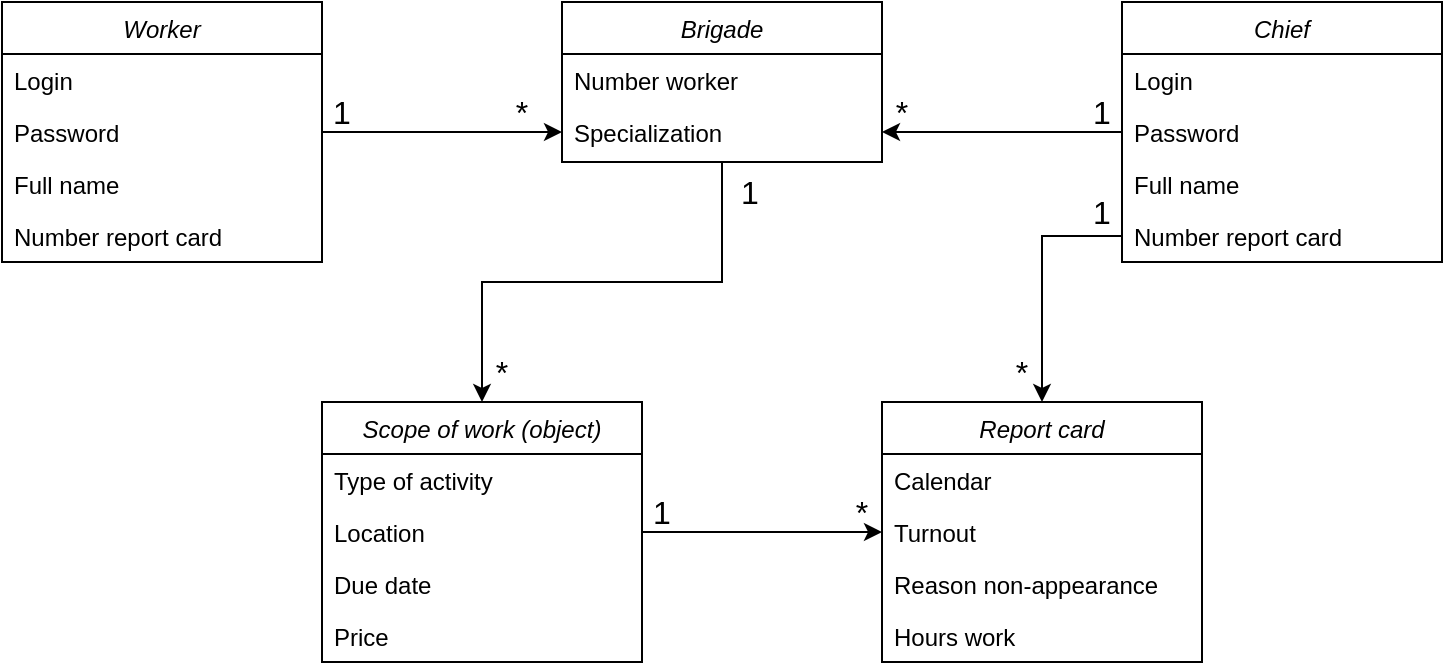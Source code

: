 <mxfile version="16.1.0" type="github">
  <diagram id="C5RBs43oDa-KdzZeNtuy" name="Page-1">
    <mxGraphModel dx="1065" dy="473" grid="1" gridSize="10" guides="1" tooltips="1" connect="1" arrows="1" fold="1" page="1" pageScale="1" pageWidth="827" pageHeight="1169" math="0" shadow="0">
      <root>
        <mxCell id="WIyWlLk6GJQsqaUBKTNV-0" />
        <mxCell id="WIyWlLk6GJQsqaUBKTNV-1" parent="WIyWlLk6GJQsqaUBKTNV-0" />
        <mxCell id="zkfFHV4jXpPFQw0GAbJ--0" value="Сhief" style="swimlane;fontStyle=2;align=center;verticalAlign=top;childLayout=stackLayout;horizontal=1;startSize=26;horizontalStack=0;resizeParent=1;resizeLast=0;collapsible=1;marginBottom=0;rounded=0;shadow=0;strokeWidth=1;" parent="WIyWlLk6GJQsqaUBKTNV-1" vertex="1">
          <mxGeometry x="600" y="40" width="160" height="130" as="geometry">
            <mxRectangle x="230" y="140" width="160" height="26" as="alternateBounds" />
          </mxGeometry>
        </mxCell>
        <mxCell id="WmMCSTiKhGLjxMHIel_o-6" value="Login" style="text;align=left;verticalAlign=top;spacingLeft=4;spacingRight=4;overflow=hidden;rotatable=0;points=[[0,0.5],[1,0.5]];portConstraint=eastwest;" parent="zkfFHV4jXpPFQw0GAbJ--0" vertex="1">
          <mxGeometry y="26" width="160" height="26" as="geometry" />
        </mxCell>
        <mxCell id="zkfFHV4jXpPFQw0GAbJ--3" value="Password" style="text;align=left;verticalAlign=top;spacingLeft=4;spacingRight=4;overflow=hidden;rotatable=0;points=[[0,0.5],[1,0.5]];portConstraint=eastwest;rounded=0;shadow=0;html=0;" parent="zkfFHV4jXpPFQw0GAbJ--0" vertex="1">
          <mxGeometry y="52" width="160" height="26" as="geometry" />
        </mxCell>
        <mxCell id="zkfFHV4jXpPFQw0GAbJ--1" value="Full name" style="text;align=left;verticalAlign=top;spacingLeft=4;spacingRight=4;overflow=hidden;rotatable=0;points=[[0,0.5],[1,0.5]];portConstraint=eastwest;" parent="zkfFHV4jXpPFQw0GAbJ--0" vertex="1">
          <mxGeometry y="78" width="160" height="26" as="geometry" />
        </mxCell>
        <mxCell id="WmMCSTiKhGLjxMHIel_o-15" value="Number report card" style="text;align=left;verticalAlign=top;spacingLeft=4;spacingRight=4;overflow=hidden;rotatable=0;points=[[0,0.5],[1,0.5]];portConstraint=eastwest;" parent="zkfFHV4jXpPFQw0GAbJ--0" vertex="1">
          <mxGeometry y="104" width="160" height="26" as="geometry" />
        </mxCell>
        <mxCell id="WmMCSTiKhGLjxMHIel_o-9" value="Report card" style="swimlane;fontStyle=2;align=center;verticalAlign=top;childLayout=stackLayout;horizontal=1;startSize=26;horizontalStack=0;resizeParent=1;resizeLast=0;collapsible=1;marginBottom=0;rounded=0;shadow=0;strokeWidth=1;" parent="WIyWlLk6GJQsqaUBKTNV-1" vertex="1">
          <mxGeometry x="480" y="240" width="160" height="130" as="geometry">
            <mxRectangle x="230" y="140" width="160" height="26" as="alternateBounds" />
          </mxGeometry>
        </mxCell>
        <mxCell id="WmMCSTiKhGLjxMHIel_o-22" value="Calendar" style="text;align=left;verticalAlign=top;spacingLeft=4;spacingRight=4;overflow=hidden;rotatable=0;points=[[0,0.5],[1,0.5]];portConstraint=eastwest;" parent="WmMCSTiKhGLjxMHIel_o-9" vertex="1">
          <mxGeometry y="26" width="160" height="26" as="geometry" />
        </mxCell>
        <mxCell id="WmMCSTiKhGLjxMHIel_o-24" value="Turnout" style="text;align=left;verticalAlign=top;spacingLeft=4;spacingRight=4;overflow=hidden;rotatable=0;points=[[0,0.5],[1,0.5]];portConstraint=eastwest;" parent="WmMCSTiKhGLjxMHIel_o-9" vertex="1">
          <mxGeometry y="52" width="160" height="26" as="geometry" />
        </mxCell>
        <mxCell id="WmMCSTiKhGLjxMHIel_o-25" value="Reason non-appearance" style="text;align=left;verticalAlign=top;spacingLeft=4;spacingRight=4;overflow=hidden;rotatable=0;points=[[0,0.5],[1,0.5]];portConstraint=eastwest;" parent="WmMCSTiKhGLjxMHIel_o-9" vertex="1">
          <mxGeometry y="78" width="160" height="26" as="geometry" />
        </mxCell>
        <mxCell id="WmMCSTiKhGLjxMHIel_o-13" value="Hours work" style="text;align=left;verticalAlign=top;spacingLeft=4;spacingRight=4;overflow=hidden;rotatable=0;points=[[0,0.5],[1,0.5]];portConstraint=eastwest;" parent="WmMCSTiKhGLjxMHIel_o-9" vertex="1">
          <mxGeometry y="104" width="160" height="26" as="geometry" />
        </mxCell>
        <mxCell id="WmMCSTiKhGLjxMHIel_o-16" value="Worker" style="swimlane;fontStyle=2;align=center;verticalAlign=top;childLayout=stackLayout;horizontal=1;startSize=26;horizontalStack=0;resizeParent=1;resizeLast=0;collapsible=1;marginBottom=0;rounded=0;shadow=0;strokeWidth=1;" parent="WIyWlLk6GJQsqaUBKTNV-1" vertex="1">
          <mxGeometry x="40" y="40" width="160" height="130" as="geometry">
            <mxRectangle x="230" y="140" width="160" height="26" as="alternateBounds" />
          </mxGeometry>
        </mxCell>
        <mxCell id="WmMCSTiKhGLjxMHIel_o-17" value="Login" style="text;align=left;verticalAlign=top;spacingLeft=4;spacingRight=4;overflow=hidden;rotatable=0;points=[[0,0.5],[1,0.5]];portConstraint=eastwest;" parent="WmMCSTiKhGLjxMHIel_o-16" vertex="1">
          <mxGeometry y="26" width="160" height="26" as="geometry" />
        </mxCell>
        <mxCell id="WmMCSTiKhGLjxMHIel_o-18" value="Password" style="text;align=left;verticalAlign=top;spacingLeft=4;spacingRight=4;overflow=hidden;rotatable=0;points=[[0,0.5],[1,0.5]];portConstraint=eastwest;rounded=0;shadow=0;html=0;" parent="WmMCSTiKhGLjxMHIel_o-16" vertex="1">
          <mxGeometry y="52" width="160" height="26" as="geometry" />
        </mxCell>
        <mxCell id="WmMCSTiKhGLjxMHIel_o-19" value="Full name" style="text;align=left;verticalAlign=top;spacingLeft=4;spacingRight=4;overflow=hidden;rotatable=0;points=[[0,0.5],[1,0.5]];portConstraint=eastwest;" parent="WmMCSTiKhGLjxMHIel_o-16" vertex="1">
          <mxGeometry y="78" width="160" height="26" as="geometry" />
        </mxCell>
        <mxCell id="WmMCSTiKhGLjxMHIel_o-21" value="Number report card" style="text;align=left;verticalAlign=top;spacingLeft=4;spacingRight=4;overflow=hidden;rotatable=0;points=[[0,0.5],[1,0.5]];portConstraint=eastwest;" parent="WmMCSTiKhGLjxMHIel_o-16" vertex="1">
          <mxGeometry y="104" width="160" height="26" as="geometry" />
        </mxCell>
        <mxCell id="WmMCSTiKhGLjxMHIel_o-26" value="Brigade" style="swimlane;fontStyle=2;align=center;verticalAlign=top;childLayout=stackLayout;horizontal=1;startSize=26;horizontalStack=0;resizeParent=1;resizeLast=0;collapsible=1;marginBottom=0;rounded=0;shadow=0;strokeWidth=1;" parent="WIyWlLk6GJQsqaUBKTNV-1" vertex="1">
          <mxGeometry x="320" y="40" width="160" height="80" as="geometry">
            <mxRectangle x="230" y="140" width="160" height="26" as="alternateBounds" />
          </mxGeometry>
        </mxCell>
        <mxCell id="WmMCSTiKhGLjxMHIel_o-28" value="Number worker" style="text;align=left;verticalAlign=top;spacingLeft=4;spacingRight=4;overflow=hidden;rotatable=0;points=[[0,0.5],[1,0.5]];portConstraint=eastwest;" parent="WmMCSTiKhGLjxMHIel_o-26" vertex="1">
          <mxGeometry y="26" width="160" height="26" as="geometry" />
        </mxCell>
        <mxCell id="WmMCSTiKhGLjxMHIel_o-29" value="Specialization" style="text;align=left;verticalAlign=top;spacingLeft=4;spacingRight=4;overflow=hidden;rotatable=0;points=[[0,0.5],[1,0.5]];portConstraint=eastwest;" parent="WmMCSTiKhGLjxMHIel_o-26" vertex="1">
          <mxGeometry y="52" width="160" height="26" as="geometry" />
        </mxCell>
        <mxCell id="WmMCSTiKhGLjxMHIel_o-31" value="Scope of work (object)" style="swimlane;fontStyle=2;align=center;verticalAlign=top;childLayout=stackLayout;horizontal=1;startSize=26;horizontalStack=0;resizeParent=1;resizeLast=0;collapsible=1;marginBottom=0;rounded=0;shadow=0;strokeWidth=1;" parent="WIyWlLk6GJQsqaUBKTNV-1" vertex="1">
          <mxGeometry x="200" y="240" width="160" height="130" as="geometry">
            <mxRectangle x="230" y="140" width="160" height="26" as="alternateBounds" />
          </mxGeometry>
        </mxCell>
        <mxCell id="WmMCSTiKhGLjxMHIel_o-36" value="Type of activity" style="text;align=left;verticalAlign=top;spacingLeft=4;spacingRight=4;overflow=hidden;rotatable=0;points=[[0,0.5],[1,0.5]];portConstraint=eastwest;" parent="WmMCSTiKhGLjxMHIel_o-31" vertex="1">
          <mxGeometry y="26" width="160" height="26" as="geometry" />
        </mxCell>
        <mxCell id="WmMCSTiKhGLjxMHIel_o-34" value="Location" style="text;align=left;verticalAlign=top;spacingLeft=4;spacingRight=4;overflow=hidden;rotatable=0;points=[[0,0.5],[1,0.5]];portConstraint=eastwest;" parent="WmMCSTiKhGLjxMHIel_o-31" vertex="1">
          <mxGeometry y="52" width="160" height="26" as="geometry" />
        </mxCell>
        <mxCell id="WmMCSTiKhGLjxMHIel_o-37" value="Due date" style="text;align=left;verticalAlign=top;spacingLeft=4;spacingRight=4;overflow=hidden;rotatable=0;points=[[0,0.5],[1,0.5]];portConstraint=eastwest;" parent="WmMCSTiKhGLjxMHIel_o-31" vertex="1">
          <mxGeometry y="78" width="160" height="26" as="geometry" />
        </mxCell>
        <mxCell id="WmMCSTiKhGLjxMHIel_o-39" value="Price" style="text;align=left;verticalAlign=top;spacingLeft=4;spacingRight=4;overflow=hidden;rotatable=0;points=[[0,0.5],[1,0.5]];portConstraint=eastwest;" parent="WmMCSTiKhGLjxMHIel_o-31" vertex="1">
          <mxGeometry y="104" width="160" height="26" as="geometry" />
        </mxCell>
        <mxCell id="WmMCSTiKhGLjxMHIel_o-41" style="edgeStyle=orthogonalEdgeStyle;rounded=0;orthogonalLoop=1;jettySize=auto;html=1;exitX=1;exitY=0.5;exitDx=0;exitDy=0;" parent="WIyWlLk6GJQsqaUBKTNV-1" source="WmMCSTiKhGLjxMHIel_o-18" target="WmMCSTiKhGLjxMHIel_o-29" edge="1">
          <mxGeometry relative="1" as="geometry" />
        </mxCell>
        <mxCell id="WmMCSTiKhGLjxMHIel_o-42" style="edgeStyle=orthogonalEdgeStyle;rounded=0;orthogonalLoop=1;jettySize=auto;html=1;exitX=0;exitY=0.5;exitDx=0;exitDy=0;entryX=1;entryY=0.5;entryDx=0;entryDy=0;" parent="WIyWlLk6GJQsqaUBKTNV-1" source="zkfFHV4jXpPFQw0GAbJ--3" target="WmMCSTiKhGLjxMHIel_o-29" edge="1">
          <mxGeometry relative="1" as="geometry" />
        </mxCell>
        <mxCell id="WmMCSTiKhGLjxMHIel_o-45" style="edgeStyle=orthogonalEdgeStyle;rounded=0;orthogonalLoop=1;jettySize=auto;html=1;exitX=0;exitY=0.5;exitDx=0;exitDy=0;" parent="WIyWlLk6GJQsqaUBKTNV-1" source="WmMCSTiKhGLjxMHIel_o-15" target="WmMCSTiKhGLjxMHIel_o-9" edge="1">
          <mxGeometry relative="1" as="geometry" />
        </mxCell>
        <mxCell id="WmMCSTiKhGLjxMHIel_o-46" style="edgeStyle=orthogonalEdgeStyle;rounded=0;orthogonalLoop=1;jettySize=auto;html=1;exitX=0.5;exitY=1;exitDx=0;exitDy=0;entryX=0.5;entryY=0;entryDx=0;entryDy=0;" parent="WIyWlLk6GJQsqaUBKTNV-1" source="WmMCSTiKhGLjxMHIel_o-26" target="WmMCSTiKhGLjxMHIel_o-31" edge="1">
          <mxGeometry relative="1" as="geometry">
            <mxPoint x="320" y="131" as="sourcePoint" />
          </mxGeometry>
        </mxCell>
        <mxCell id="WmMCSTiKhGLjxMHIel_o-47" style="edgeStyle=orthogonalEdgeStyle;rounded=0;orthogonalLoop=1;jettySize=auto;html=1;exitX=1;exitY=0.5;exitDx=0;exitDy=0;entryX=0;entryY=0.5;entryDx=0;entryDy=0;" parent="WIyWlLk6GJQsqaUBKTNV-1" source="WmMCSTiKhGLjxMHIel_o-34" target="WmMCSTiKhGLjxMHIel_o-24" edge="1">
          <mxGeometry relative="1" as="geometry" />
        </mxCell>
        <mxCell id="7vzoVXjotcGOPvIi8m0_-9" value="&lt;font size=&quot;3&quot;&gt;1&lt;/font&gt;" style="text;html=1;strokeColor=none;fillColor=none;align=center;verticalAlign=middle;whiteSpace=wrap;rounded=0;" vertex="1" parent="WIyWlLk6GJQsqaUBKTNV-1">
          <mxGeometry x="200" y="80" width="20" height="30" as="geometry" />
        </mxCell>
        <mxCell id="7vzoVXjotcGOPvIi8m0_-10" value="&lt;font size=&quot;3&quot;&gt;1&lt;/font&gt;" style="text;html=1;strokeColor=none;fillColor=none;align=center;verticalAlign=middle;whiteSpace=wrap;rounded=0;" vertex="1" parent="WIyWlLk6GJQsqaUBKTNV-1">
          <mxGeometry x="580" y="80" width="20" height="30" as="geometry" />
        </mxCell>
        <mxCell id="7vzoVXjotcGOPvIi8m0_-11" value="&lt;font size=&quot;3&quot;&gt;1&lt;/font&gt;" style="text;html=1;strokeColor=none;fillColor=none;align=center;verticalAlign=middle;whiteSpace=wrap;rounded=0;" vertex="1" parent="WIyWlLk6GJQsqaUBKTNV-1">
          <mxGeometry x="580" y="130" width="20" height="30" as="geometry" />
        </mxCell>
        <mxCell id="7vzoVXjotcGOPvIi8m0_-12" value="&lt;font size=&quot;3&quot;&gt;1&lt;/font&gt;" style="text;html=1;strokeColor=none;fillColor=none;align=center;verticalAlign=middle;whiteSpace=wrap;rounded=0;" vertex="1" parent="WIyWlLk6GJQsqaUBKTNV-1">
          <mxGeometry x="404" y="120" width="20" height="30" as="geometry" />
        </mxCell>
        <mxCell id="7vzoVXjotcGOPvIi8m0_-13" value="&lt;font size=&quot;3&quot;&gt;1&lt;/font&gt;" style="text;html=1;strokeColor=none;fillColor=none;align=center;verticalAlign=middle;whiteSpace=wrap;rounded=0;" vertex="1" parent="WIyWlLk6GJQsqaUBKTNV-1">
          <mxGeometry x="360" y="280" width="20" height="30" as="geometry" />
        </mxCell>
        <mxCell id="7vzoVXjotcGOPvIi8m0_-14" value="&lt;font size=&quot;3&quot;&gt;*&lt;br&gt;&lt;/font&gt;" style="text;html=1;strokeColor=none;fillColor=none;align=center;verticalAlign=middle;whiteSpace=wrap;rounded=0;" vertex="1" parent="WIyWlLk6GJQsqaUBKTNV-1">
          <mxGeometry x="290" y="80" width="20" height="30" as="geometry" />
        </mxCell>
        <mxCell id="7vzoVXjotcGOPvIi8m0_-15" value="&lt;font size=&quot;3&quot;&gt;*&lt;br&gt;&lt;/font&gt;" style="text;html=1;strokeColor=none;fillColor=none;align=center;verticalAlign=middle;whiteSpace=wrap;rounded=0;" vertex="1" parent="WIyWlLk6GJQsqaUBKTNV-1">
          <mxGeometry x="480" y="80" width="20" height="30" as="geometry" />
        </mxCell>
        <mxCell id="7vzoVXjotcGOPvIi8m0_-16" value="&lt;font size=&quot;3&quot;&gt;*&lt;br&gt;&lt;/font&gt;" style="text;html=1;strokeColor=none;fillColor=none;align=center;verticalAlign=middle;whiteSpace=wrap;rounded=0;" vertex="1" parent="WIyWlLk6GJQsqaUBKTNV-1">
          <mxGeometry x="280" y="210" width="20" height="30" as="geometry" />
        </mxCell>
        <mxCell id="7vzoVXjotcGOPvIi8m0_-17" value="&lt;font size=&quot;3&quot;&gt;*&lt;br&gt;&lt;/font&gt;" style="text;html=1;strokeColor=none;fillColor=none;align=center;verticalAlign=middle;whiteSpace=wrap;rounded=0;" vertex="1" parent="WIyWlLk6GJQsqaUBKTNV-1">
          <mxGeometry x="540" y="210" width="20" height="30" as="geometry" />
        </mxCell>
        <mxCell id="7vzoVXjotcGOPvIi8m0_-18" value="&lt;font size=&quot;3&quot;&gt;*&lt;br&gt;&lt;/font&gt;" style="text;html=1;strokeColor=none;fillColor=none;align=center;verticalAlign=middle;whiteSpace=wrap;rounded=0;" vertex="1" parent="WIyWlLk6GJQsqaUBKTNV-1">
          <mxGeometry x="460" y="280" width="20" height="30" as="geometry" />
        </mxCell>
      </root>
    </mxGraphModel>
  </diagram>
</mxfile>
